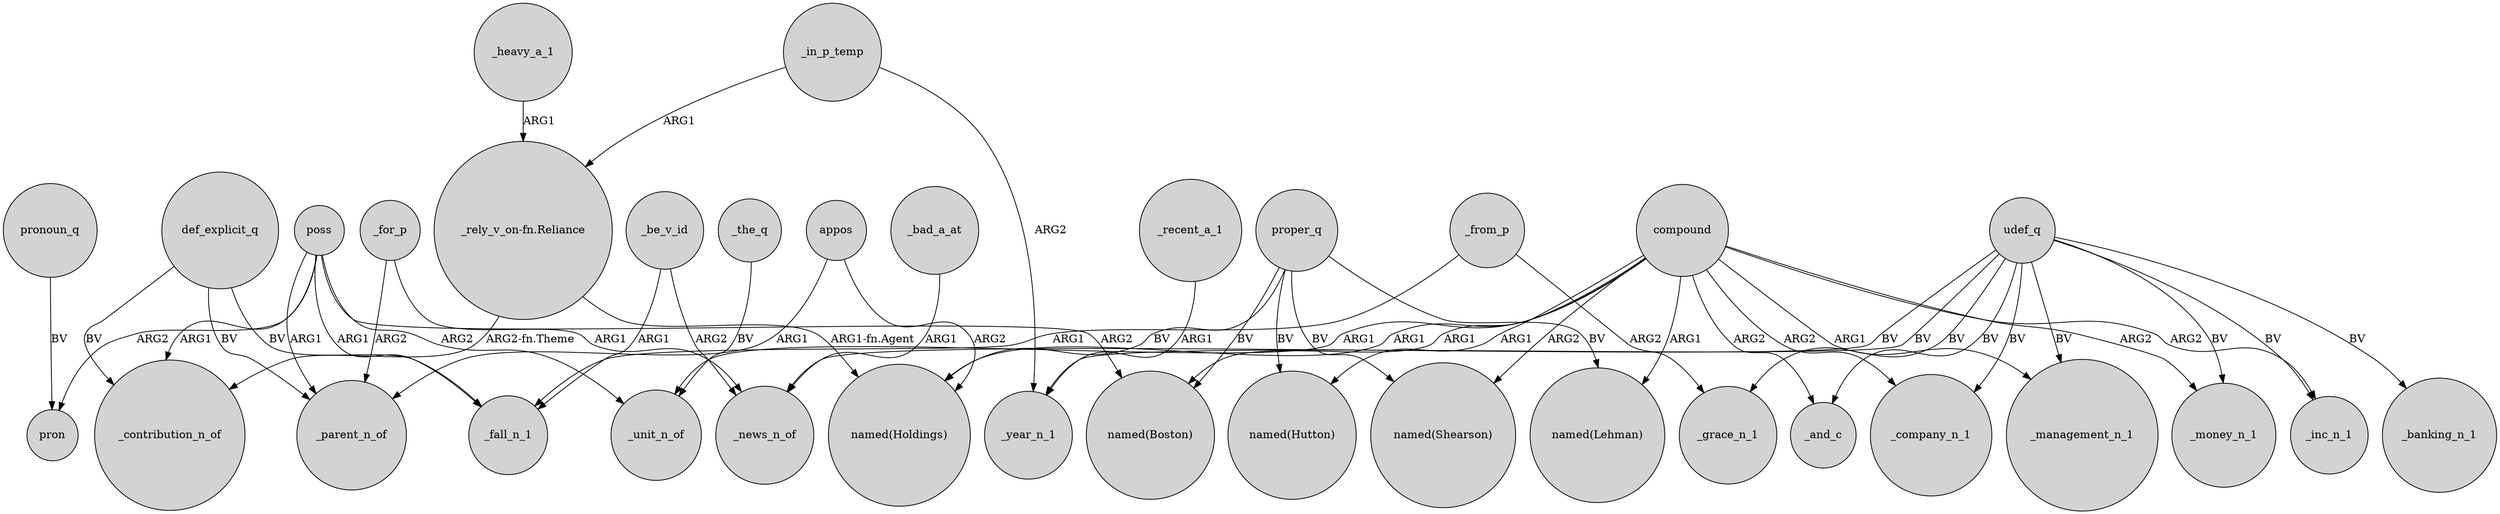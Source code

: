 digraph {
	node [shape=circle style=filled]
	udef_q -> _money_n_1 [label=BV]
	proper_q -> "named(Boston)" [label=BV]
	udef_q -> _inc_n_1 [label=BV]
	poss -> pron [label=ARG2]
	poss -> _parent_n_of [label=ARG1]
	proper_q -> "named(Holdings)" [label=BV]
	appos -> _parent_n_of [label=ARG1]
	def_explicit_q -> _fall_n_1 [label=BV]
	def_explicit_q -> _parent_n_of [label=BV]
	proper_q -> "named(Shearson)" [label=BV]
	compound -> _unit_n_of [label=ARG1]
	compound -> _company_n_1 [label=ARG2]
	_for_p -> _news_n_of [label=ARG1]
	udef_q -> _grace_n_1 [label=BV]
	_be_v_id -> _fall_n_1 [label=ARG1]
	"_rely_v_on-fn.Reliance" -> _contribution_n_of [label="ARG2-fn.Theme"]
	_in_p_temp -> "_rely_v_on-fn.Reliance" [label=ARG1]
	_heavy_a_1 -> "_rely_v_on-fn.Reliance" [label=ARG1]
	poss -> _unit_n_of [label=ARG2]
	_bad_a_at -> _news_n_of [label=ARG1]
	udef_q -> _management_n_1 [label=BV]
	compound -> _management_n_1 [label=ARG1]
	compound -> "named(Boston)" [label=ARG1]
	proper_q -> "named(Lehman)" [label=BV]
	_for_p -> _parent_n_of [label=ARG2]
	proper_q -> "named(Hutton)" [label=BV]
	"_rely_v_on-fn.Reliance" -> "named(Holdings)" [label="ARG1-fn.Agent"]
	_in_p_temp -> _year_n_1 [label=ARG2]
	poss -> _fall_n_1 [label=ARG1]
	pronoun_q -> pron [label=BV]
	compound -> _and_c [label=ARG2]
	appos -> "named(Holdings)" [label=ARG2]
	compound -> _money_n_1 [label=ARG2]
	_be_v_id -> _news_n_of [label=ARG2]
	_recent_a_1 -> _year_n_1 [label=ARG1]
	def_explicit_q -> _contribution_n_of [label=BV]
	poss -> "named(Boston)" [label=ARG2]
	compound -> "named(Shearson)" [label=ARG2]
	udef_q -> _year_n_1 [label=BV]
	_from_p -> _fall_n_1 [label=ARG1]
	udef_q -> _news_n_of [label=BV]
	_from_p -> _grace_n_1 [label=ARG2]
	udef_q -> _banking_n_1 [label=BV]
	udef_q -> _and_c [label=BV]
	compound -> "named(Lehman)" [label=ARG1]
	_the_q -> _unit_n_of [label=BV]
	poss -> _contribution_n_of [label=ARG1]
	compound -> _inc_n_1 [label=ARG2]
	compound -> "named(Hutton)" [label=ARG1]
	udef_q -> _company_n_1 [label=BV]
	compound -> "named(Holdings)" [label=ARG1]
}
